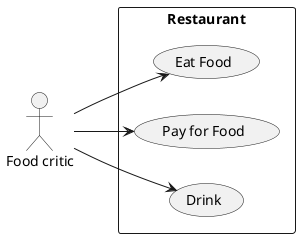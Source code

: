 @startuml
left to right direction
actor "Food critic" as fc
rectangle Restaurant {
    usecase "Eat Food" as UC1
    usecase "Pay for Food" as UC2
    usecase "Drink" as UC3
}
fc--> UC1
fc--> UC2
fc--> UC3
@enduml